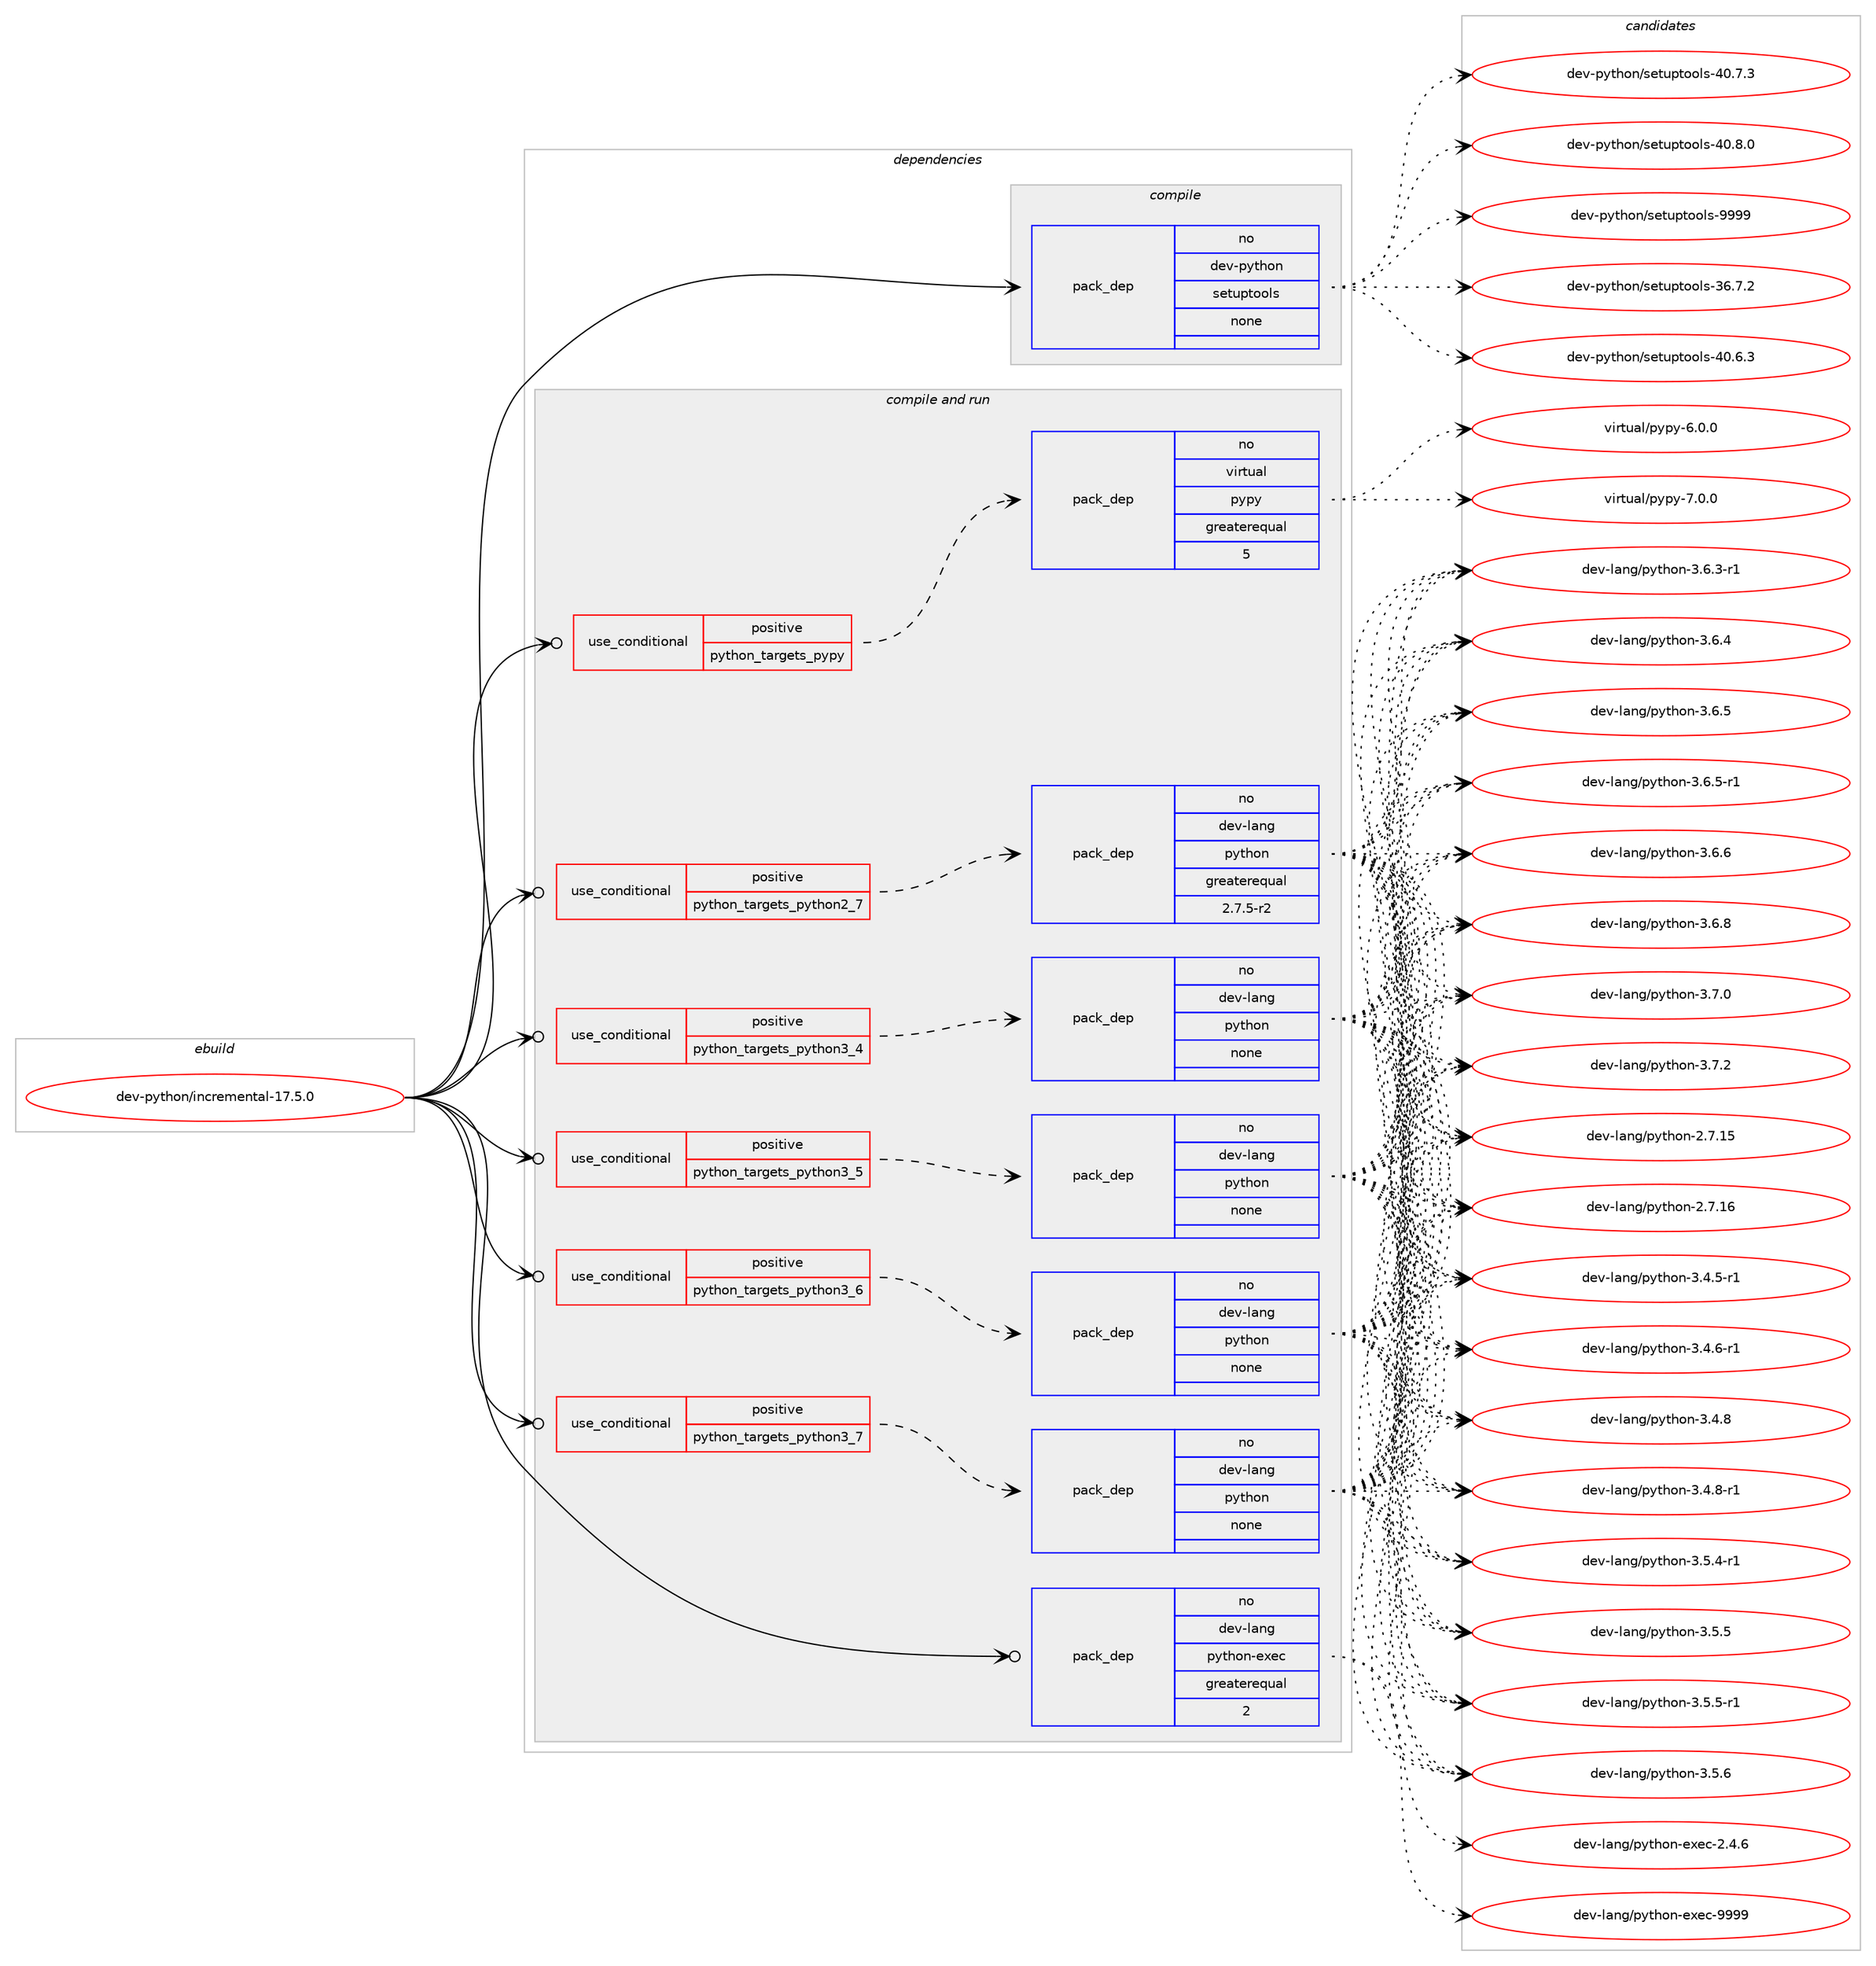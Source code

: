digraph prolog {

# *************
# Graph options
# *************

newrank=true;
concentrate=true;
compound=true;
graph [rankdir=LR,fontname=Helvetica,fontsize=10,ranksep=1.5];#, ranksep=2.5, nodesep=0.2];
edge  [arrowhead=vee];
node  [fontname=Helvetica,fontsize=10];

# **********
# The ebuild
# **********

subgraph cluster_leftcol {
color=gray;
rank=same;
label=<<i>ebuild</i>>;
id [label="dev-python/incremental-17.5.0", color=red, width=4, href="../dev-python/incremental-17.5.0.svg"];
}

# ****************
# The dependencies
# ****************

subgraph cluster_midcol {
color=gray;
label=<<i>dependencies</i>>;
subgraph cluster_compile {
fillcolor="#eeeeee";
style=filled;
label=<<i>compile</i>>;
subgraph pack1014725 {
dependency1413746 [label=<<TABLE BORDER="0" CELLBORDER="1" CELLSPACING="0" CELLPADDING="4" WIDTH="220"><TR><TD ROWSPAN="6" CELLPADDING="30">pack_dep</TD></TR><TR><TD WIDTH="110">no</TD></TR><TR><TD>dev-python</TD></TR><TR><TD>setuptools</TD></TR><TR><TD>none</TD></TR><TR><TD></TD></TR></TABLE>>, shape=none, color=blue];
}
id:e -> dependency1413746:w [weight=20,style="solid",arrowhead="vee"];
}
subgraph cluster_compileandrun {
fillcolor="#eeeeee";
style=filled;
label=<<i>compile and run</i>>;
subgraph cond375752 {
dependency1413747 [label=<<TABLE BORDER="0" CELLBORDER="1" CELLSPACING="0" CELLPADDING="4"><TR><TD ROWSPAN="3" CELLPADDING="10">use_conditional</TD></TR><TR><TD>positive</TD></TR><TR><TD>python_targets_pypy</TD></TR></TABLE>>, shape=none, color=red];
subgraph pack1014726 {
dependency1413748 [label=<<TABLE BORDER="0" CELLBORDER="1" CELLSPACING="0" CELLPADDING="4" WIDTH="220"><TR><TD ROWSPAN="6" CELLPADDING="30">pack_dep</TD></TR><TR><TD WIDTH="110">no</TD></TR><TR><TD>virtual</TD></TR><TR><TD>pypy</TD></TR><TR><TD>greaterequal</TD></TR><TR><TD>5</TD></TR></TABLE>>, shape=none, color=blue];
}
dependency1413747:e -> dependency1413748:w [weight=20,style="dashed",arrowhead="vee"];
}
id:e -> dependency1413747:w [weight=20,style="solid",arrowhead="odotvee"];
subgraph cond375753 {
dependency1413749 [label=<<TABLE BORDER="0" CELLBORDER="1" CELLSPACING="0" CELLPADDING="4"><TR><TD ROWSPAN="3" CELLPADDING="10">use_conditional</TD></TR><TR><TD>positive</TD></TR><TR><TD>python_targets_python2_7</TD></TR></TABLE>>, shape=none, color=red];
subgraph pack1014727 {
dependency1413750 [label=<<TABLE BORDER="0" CELLBORDER="1" CELLSPACING="0" CELLPADDING="4" WIDTH="220"><TR><TD ROWSPAN="6" CELLPADDING="30">pack_dep</TD></TR><TR><TD WIDTH="110">no</TD></TR><TR><TD>dev-lang</TD></TR><TR><TD>python</TD></TR><TR><TD>greaterequal</TD></TR><TR><TD>2.7.5-r2</TD></TR></TABLE>>, shape=none, color=blue];
}
dependency1413749:e -> dependency1413750:w [weight=20,style="dashed",arrowhead="vee"];
}
id:e -> dependency1413749:w [weight=20,style="solid",arrowhead="odotvee"];
subgraph cond375754 {
dependency1413751 [label=<<TABLE BORDER="0" CELLBORDER="1" CELLSPACING="0" CELLPADDING="4"><TR><TD ROWSPAN="3" CELLPADDING="10">use_conditional</TD></TR><TR><TD>positive</TD></TR><TR><TD>python_targets_python3_4</TD></TR></TABLE>>, shape=none, color=red];
subgraph pack1014728 {
dependency1413752 [label=<<TABLE BORDER="0" CELLBORDER="1" CELLSPACING="0" CELLPADDING="4" WIDTH="220"><TR><TD ROWSPAN="6" CELLPADDING="30">pack_dep</TD></TR><TR><TD WIDTH="110">no</TD></TR><TR><TD>dev-lang</TD></TR><TR><TD>python</TD></TR><TR><TD>none</TD></TR><TR><TD></TD></TR></TABLE>>, shape=none, color=blue];
}
dependency1413751:e -> dependency1413752:w [weight=20,style="dashed",arrowhead="vee"];
}
id:e -> dependency1413751:w [weight=20,style="solid",arrowhead="odotvee"];
subgraph cond375755 {
dependency1413753 [label=<<TABLE BORDER="0" CELLBORDER="1" CELLSPACING="0" CELLPADDING="4"><TR><TD ROWSPAN="3" CELLPADDING="10">use_conditional</TD></TR><TR><TD>positive</TD></TR><TR><TD>python_targets_python3_5</TD></TR></TABLE>>, shape=none, color=red];
subgraph pack1014729 {
dependency1413754 [label=<<TABLE BORDER="0" CELLBORDER="1" CELLSPACING="0" CELLPADDING="4" WIDTH="220"><TR><TD ROWSPAN="6" CELLPADDING="30">pack_dep</TD></TR><TR><TD WIDTH="110">no</TD></TR><TR><TD>dev-lang</TD></TR><TR><TD>python</TD></TR><TR><TD>none</TD></TR><TR><TD></TD></TR></TABLE>>, shape=none, color=blue];
}
dependency1413753:e -> dependency1413754:w [weight=20,style="dashed",arrowhead="vee"];
}
id:e -> dependency1413753:w [weight=20,style="solid",arrowhead="odotvee"];
subgraph cond375756 {
dependency1413755 [label=<<TABLE BORDER="0" CELLBORDER="1" CELLSPACING="0" CELLPADDING="4"><TR><TD ROWSPAN="3" CELLPADDING="10">use_conditional</TD></TR><TR><TD>positive</TD></TR><TR><TD>python_targets_python3_6</TD></TR></TABLE>>, shape=none, color=red];
subgraph pack1014730 {
dependency1413756 [label=<<TABLE BORDER="0" CELLBORDER="1" CELLSPACING="0" CELLPADDING="4" WIDTH="220"><TR><TD ROWSPAN="6" CELLPADDING="30">pack_dep</TD></TR><TR><TD WIDTH="110">no</TD></TR><TR><TD>dev-lang</TD></TR><TR><TD>python</TD></TR><TR><TD>none</TD></TR><TR><TD></TD></TR></TABLE>>, shape=none, color=blue];
}
dependency1413755:e -> dependency1413756:w [weight=20,style="dashed",arrowhead="vee"];
}
id:e -> dependency1413755:w [weight=20,style="solid",arrowhead="odotvee"];
subgraph cond375757 {
dependency1413757 [label=<<TABLE BORDER="0" CELLBORDER="1" CELLSPACING="0" CELLPADDING="4"><TR><TD ROWSPAN="3" CELLPADDING="10">use_conditional</TD></TR><TR><TD>positive</TD></TR><TR><TD>python_targets_python3_7</TD></TR></TABLE>>, shape=none, color=red];
subgraph pack1014731 {
dependency1413758 [label=<<TABLE BORDER="0" CELLBORDER="1" CELLSPACING="0" CELLPADDING="4" WIDTH="220"><TR><TD ROWSPAN="6" CELLPADDING="30">pack_dep</TD></TR><TR><TD WIDTH="110">no</TD></TR><TR><TD>dev-lang</TD></TR><TR><TD>python</TD></TR><TR><TD>none</TD></TR><TR><TD></TD></TR></TABLE>>, shape=none, color=blue];
}
dependency1413757:e -> dependency1413758:w [weight=20,style="dashed",arrowhead="vee"];
}
id:e -> dependency1413757:w [weight=20,style="solid",arrowhead="odotvee"];
subgraph pack1014732 {
dependency1413759 [label=<<TABLE BORDER="0" CELLBORDER="1" CELLSPACING="0" CELLPADDING="4" WIDTH="220"><TR><TD ROWSPAN="6" CELLPADDING="30">pack_dep</TD></TR><TR><TD WIDTH="110">no</TD></TR><TR><TD>dev-lang</TD></TR><TR><TD>python-exec</TD></TR><TR><TD>greaterequal</TD></TR><TR><TD>2</TD></TR></TABLE>>, shape=none, color=blue];
}
id:e -> dependency1413759:w [weight=20,style="solid",arrowhead="odotvee"];
}
subgraph cluster_run {
fillcolor="#eeeeee";
style=filled;
label=<<i>run</i>>;
}
}

# **************
# The candidates
# **************

subgraph cluster_choices {
rank=same;
color=gray;
label=<<i>candidates</i>>;

subgraph choice1014725 {
color=black;
nodesep=1;
choice100101118451121211161041111104711510111611711211611111110811545515446554650 [label="dev-python/setuptools-36.7.2", color=red, width=4,href="../dev-python/setuptools-36.7.2.svg"];
choice100101118451121211161041111104711510111611711211611111110811545524846544651 [label="dev-python/setuptools-40.6.3", color=red, width=4,href="../dev-python/setuptools-40.6.3.svg"];
choice100101118451121211161041111104711510111611711211611111110811545524846554651 [label="dev-python/setuptools-40.7.3", color=red, width=4,href="../dev-python/setuptools-40.7.3.svg"];
choice100101118451121211161041111104711510111611711211611111110811545524846564648 [label="dev-python/setuptools-40.8.0", color=red, width=4,href="../dev-python/setuptools-40.8.0.svg"];
choice10010111845112121116104111110471151011161171121161111111081154557575757 [label="dev-python/setuptools-9999", color=red, width=4,href="../dev-python/setuptools-9999.svg"];
dependency1413746:e -> choice100101118451121211161041111104711510111611711211611111110811545515446554650:w [style=dotted,weight="100"];
dependency1413746:e -> choice100101118451121211161041111104711510111611711211611111110811545524846544651:w [style=dotted,weight="100"];
dependency1413746:e -> choice100101118451121211161041111104711510111611711211611111110811545524846554651:w [style=dotted,weight="100"];
dependency1413746:e -> choice100101118451121211161041111104711510111611711211611111110811545524846564648:w [style=dotted,weight="100"];
dependency1413746:e -> choice10010111845112121116104111110471151011161171121161111111081154557575757:w [style=dotted,weight="100"];
}
subgraph choice1014726 {
color=black;
nodesep=1;
choice1181051141161179710847112121112121455446484648 [label="virtual/pypy-6.0.0", color=red, width=4,href="../virtual/pypy-6.0.0.svg"];
choice1181051141161179710847112121112121455546484648 [label="virtual/pypy-7.0.0", color=red, width=4,href="../virtual/pypy-7.0.0.svg"];
dependency1413748:e -> choice1181051141161179710847112121112121455446484648:w [style=dotted,weight="100"];
dependency1413748:e -> choice1181051141161179710847112121112121455546484648:w [style=dotted,weight="100"];
}
subgraph choice1014727 {
color=black;
nodesep=1;
choice10010111845108971101034711212111610411111045504655464953 [label="dev-lang/python-2.7.15", color=red, width=4,href="../dev-lang/python-2.7.15.svg"];
choice10010111845108971101034711212111610411111045504655464954 [label="dev-lang/python-2.7.16", color=red, width=4,href="../dev-lang/python-2.7.16.svg"];
choice1001011184510897110103471121211161041111104551465246534511449 [label="dev-lang/python-3.4.5-r1", color=red, width=4,href="../dev-lang/python-3.4.5-r1.svg"];
choice1001011184510897110103471121211161041111104551465246544511449 [label="dev-lang/python-3.4.6-r1", color=red, width=4,href="../dev-lang/python-3.4.6-r1.svg"];
choice100101118451089711010347112121116104111110455146524656 [label="dev-lang/python-3.4.8", color=red, width=4,href="../dev-lang/python-3.4.8.svg"];
choice1001011184510897110103471121211161041111104551465246564511449 [label="dev-lang/python-3.4.8-r1", color=red, width=4,href="../dev-lang/python-3.4.8-r1.svg"];
choice1001011184510897110103471121211161041111104551465346524511449 [label="dev-lang/python-3.5.4-r1", color=red, width=4,href="../dev-lang/python-3.5.4-r1.svg"];
choice100101118451089711010347112121116104111110455146534653 [label="dev-lang/python-3.5.5", color=red, width=4,href="../dev-lang/python-3.5.5.svg"];
choice1001011184510897110103471121211161041111104551465346534511449 [label="dev-lang/python-3.5.5-r1", color=red, width=4,href="../dev-lang/python-3.5.5-r1.svg"];
choice100101118451089711010347112121116104111110455146534654 [label="dev-lang/python-3.5.6", color=red, width=4,href="../dev-lang/python-3.5.6.svg"];
choice1001011184510897110103471121211161041111104551465446514511449 [label="dev-lang/python-3.6.3-r1", color=red, width=4,href="../dev-lang/python-3.6.3-r1.svg"];
choice100101118451089711010347112121116104111110455146544652 [label="dev-lang/python-3.6.4", color=red, width=4,href="../dev-lang/python-3.6.4.svg"];
choice100101118451089711010347112121116104111110455146544653 [label="dev-lang/python-3.6.5", color=red, width=4,href="../dev-lang/python-3.6.5.svg"];
choice1001011184510897110103471121211161041111104551465446534511449 [label="dev-lang/python-3.6.5-r1", color=red, width=4,href="../dev-lang/python-3.6.5-r1.svg"];
choice100101118451089711010347112121116104111110455146544654 [label="dev-lang/python-3.6.6", color=red, width=4,href="../dev-lang/python-3.6.6.svg"];
choice100101118451089711010347112121116104111110455146544656 [label="dev-lang/python-3.6.8", color=red, width=4,href="../dev-lang/python-3.6.8.svg"];
choice100101118451089711010347112121116104111110455146554648 [label="dev-lang/python-3.7.0", color=red, width=4,href="../dev-lang/python-3.7.0.svg"];
choice100101118451089711010347112121116104111110455146554650 [label="dev-lang/python-3.7.2", color=red, width=4,href="../dev-lang/python-3.7.2.svg"];
dependency1413750:e -> choice10010111845108971101034711212111610411111045504655464953:w [style=dotted,weight="100"];
dependency1413750:e -> choice10010111845108971101034711212111610411111045504655464954:w [style=dotted,weight="100"];
dependency1413750:e -> choice1001011184510897110103471121211161041111104551465246534511449:w [style=dotted,weight="100"];
dependency1413750:e -> choice1001011184510897110103471121211161041111104551465246544511449:w [style=dotted,weight="100"];
dependency1413750:e -> choice100101118451089711010347112121116104111110455146524656:w [style=dotted,weight="100"];
dependency1413750:e -> choice1001011184510897110103471121211161041111104551465246564511449:w [style=dotted,weight="100"];
dependency1413750:e -> choice1001011184510897110103471121211161041111104551465346524511449:w [style=dotted,weight="100"];
dependency1413750:e -> choice100101118451089711010347112121116104111110455146534653:w [style=dotted,weight="100"];
dependency1413750:e -> choice1001011184510897110103471121211161041111104551465346534511449:w [style=dotted,weight="100"];
dependency1413750:e -> choice100101118451089711010347112121116104111110455146534654:w [style=dotted,weight="100"];
dependency1413750:e -> choice1001011184510897110103471121211161041111104551465446514511449:w [style=dotted,weight="100"];
dependency1413750:e -> choice100101118451089711010347112121116104111110455146544652:w [style=dotted,weight="100"];
dependency1413750:e -> choice100101118451089711010347112121116104111110455146544653:w [style=dotted,weight="100"];
dependency1413750:e -> choice1001011184510897110103471121211161041111104551465446534511449:w [style=dotted,weight="100"];
dependency1413750:e -> choice100101118451089711010347112121116104111110455146544654:w [style=dotted,weight="100"];
dependency1413750:e -> choice100101118451089711010347112121116104111110455146544656:w [style=dotted,weight="100"];
dependency1413750:e -> choice100101118451089711010347112121116104111110455146554648:w [style=dotted,weight="100"];
dependency1413750:e -> choice100101118451089711010347112121116104111110455146554650:w [style=dotted,weight="100"];
}
subgraph choice1014728 {
color=black;
nodesep=1;
choice10010111845108971101034711212111610411111045504655464953 [label="dev-lang/python-2.7.15", color=red, width=4,href="../dev-lang/python-2.7.15.svg"];
choice10010111845108971101034711212111610411111045504655464954 [label="dev-lang/python-2.7.16", color=red, width=4,href="../dev-lang/python-2.7.16.svg"];
choice1001011184510897110103471121211161041111104551465246534511449 [label="dev-lang/python-3.4.5-r1", color=red, width=4,href="../dev-lang/python-3.4.5-r1.svg"];
choice1001011184510897110103471121211161041111104551465246544511449 [label="dev-lang/python-3.4.6-r1", color=red, width=4,href="../dev-lang/python-3.4.6-r1.svg"];
choice100101118451089711010347112121116104111110455146524656 [label="dev-lang/python-3.4.8", color=red, width=4,href="../dev-lang/python-3.4.8.svg"];
choice1001011184510897110103471121211161041111104551465246564511449 [label="dev-lang/python-3.4.8-r1", color=red, width=4,href="../dev-lang/python-3.4.8-r1.svg"];
choice1001011184510897110103471121211161041111104551465346524511449 [label="dev-lang/python-3.5.4-r1", color=red, width=4,href="../dev-lang/python-3.5.4-r1.svg"];
choice100101118451089711010347112121116104111110455146534653 [label="dev-lang/python-3.5.5", color=red, width=4,href="../dev-lang/python-3.5.5.svg"];
choice1001011184510897110103471121211161041111104551465346534511449 [label="dev-lang/python-3.5.5-r1", color=red, width=4,href="../dev-lang/python-3.5.5-r1.svg"];
choice100101118451089711010347112121116104111110455146534654 [label="dev-lang/python-3.5.6", color=red, width=4,href="../dev-lang/python-3.5.6.svg"];
choice1001011184510897110103471121211161041111104551465446514511449 [label="dev-lang/python-3.6.3-r1", color=red, width=4,href="../dev-lang/python-3.6.3-r1.svg"];
choice100101118451089711010347112121116104111110455146544652 [label="dev-lang/python-3.6.4", color=red, width=4,href="../dev-lang/python-3.6.4.svg"];
choice100101118451089711010347112121116104111110455146544653 [label="dev-lang/python-3.6.5", color=red, width=4,href="../dev-lang/python-3.6.5.svg"];
choice1001011184510897110103471121211161041111104551465446534511449 [label="dev-lang/python-3.6.5-r1", color=red, width=4,href="../dev-lang/python-3.6.5-r1.svg"];
choice100101118451089711010347112121116104111110455146544654 [label="dev-lang/python-3.6.6", color=red, width=4,href="../dev-lang/python-3.6.6.svg"];
choice100101118451089711010347112121116104111110455146544656 [label="dev-lang/python-3.6.8", color=red, width=4,href="../dev-lang/python-3.6.8.svg"];
choice100101118451089711010347112121116104111110455146554648 [label="dev-lang/python-3.7.0", color=red, width=4,href="../dev-lang/python-3.7.0.svg"];
choice100101118451089711010347112121116104111110455146554650 [label="dev-lang/python-3.7.2", color=red, width=4,href="../dev-lang/python-3.7.2.svg"];
dependency1413752:e -> choice10010111845108971101034711212111610411111045504655464953:w [style=dotted,weight="100"];
dependency1413752:e -> choice10010111845108971101034711212111610411111045504655464954:w [style=dotted,weight="100"];
dependency1413752:e -> choice1001011184510897110103471121211161041111104551465246534511449:w [style=dotted,weight="100"];
dependency1413752:e -> choice1001011184510897110103471121211161041111104551465246544511449:w [style=dotted,weight="100"];
dependency1413752:e -> choice100101118451089711010347112121116104111110455146524656:w [style=dotted,weight="100"];
dependency1413752:e -> choice1001011184510897110103471121211161041111104551465246564511449:w [style=dotted,weight="100"];
dependency1413752:e -> choice1001011184510897110103471121211161041111104551465346524511449:w [style=dotted,weight="100"];
dependency1413752:e -> choice100101118451089711010347112121116104111110455146534653:w [style=dotted,weight="100"];
dependency1413752:e -> choice1001011184510897110103471121211161041111104551465346534511449:w [style=dotted,weight="100"];
dependency1413752:e -> choice100101118451089711010347112121116104111110455146534654:w [style=dotted,weight="100"];
dependency1413752:e -> choice1001011184510897110103471121211161041111104551465446514511449:w [style=dotted,weight="100"];
dependency1413752:e -> choice100101118451089711010347112121116104111110455146544652:w [style=dotted,weight="100"];
dependency1413752:e -> choice100101118451089711010347112121116104111110455146544653:w [style=dotted,weight="100"];
dependency1413752:e -> choice1001011184510897110103471121211161041111104551465446534511449:w [style=dotted,weight="100"];
dependency1413752:e -> choice100101118451089711010347112121116104111110455146544654:w [style=dotted,weight="100"];
dependency1413752:e -> choice100101118451089711010347112121116104111110455146544656:w [style=dotted,weight="100"];
dependency1413752:e -> choice100101118451089711010347112121116104111110455146554648:w [style=dotted,weight="100"];
dependency1413752:e -> choice100101118451089711010347112121116104111110455146554650:w [style=dotted,weight="100"];
}
subgraph choice1014729 {
color=black;
nodesep=1;
choice10010111845108971101034711212111610411111045504655464953 [label="dev-lang/python-2.7.15", color=red, width=4,href="../dev-lang/python-2.7.15.svg"];
choice10010111845108971101034711212111610411111045504655464954 [label="dev-lang/python-2.7.16", color=red, width=4,href="../dev-lang/python-2.7.16.svg"];
choice1001011184510897110103471121211161041111104551465246534511449 [label="dev-lang/python-3.4.5-r1", color=red, width=4,href="../dev-lang/python-3.4.5-r1.svg"];
choice1001011184510897110103471121211161041111104551465246544511449 [label="dev-lang/python-3.4.6-r1", color=red, width=4,href="../dev-lang/python-3.4.6-r1.svg"];
choice100101118451089711010347112121116104111110455146524656 [label="dev-lang/python-3.4.8", color=red, width=4,href="../dev-lang/python-3.4.8.svg"];
choice1001011184510897110103471121211161041111104551465246564511449 [label="dev-lang/python-3.4.8-r1", color=red, width=4,href="../dev-lang/python-3.4.8-r1.svg"];
choice1001011184510897110103471121211161041111104551465346524511449 [label="dev-lang/python-3.5.4-r1", color=red, width=4,href="../dev-lang/python-3.5.4-r1.svg"];
choice100101118451089711010347112121116104111110455146534653 [label="dev-lang/python-3.5.5", color=red, width=4,href="../dev-lang/python-3.5.5.svg"];
choice1001011184510897110103471121211161041111104551465346534511449 [label="dev-lang/python-3.5.5-r1", color=red, width=4,href="../dev-lang/python-3.5.5-r1.svg"];
choice100101118451089711010347112121116104111110455146534654 [label="dev-lang/python-3.5.6", color=red, width=4,href="../dev-lang/python-3.5.6.svg"];
choice1001011184510897110103471121211161041111104551465446514511449 [label="dev-lang/python-3.6.3-r1", color=red, width=4,href="../dev-lang/python-3.6.3-r1.svg"];
choice100101118451089711010347112121116104111110455146544652 [label="dev-lang/python-3.6.4", color=red, width=4,href="../dev-lang/python-3.6.4.svg"];
choice100101118451089711010347112121116104111110455146544653 [label="dev-lang/python-3.6.5", color=red, width=4,href="../dev-lang/python-3.6.5.svg"];
choice1001011184510897110103471121211161041111104551465446534511449 [label="dev-lang/python-3.6.5-r1", color=red, width=4,href="../dev-lang/python-3.6.5-r1.svg"];
choice100101118451089711010347112121116104111110455146544654 [label="dev-lang/python-3.6.6", color=red, width=4,href="../dev-lang/python-3.6.6.svg"];
choice100101118451089711010347112121116104111110455146544656 [label="dev-lang/python-3.6.8", color=red, width=4,href="../dev-lang/python-3.6.8.svg"];
choice100101118451089711010347112121116104111110455146554648 [label="dev-lang/python-3.7.0", color=red, width=4,href="../dev-lang/python-3.7.0.svg"];
choice100101118451089711010347112121116104111110455146554650 [label="dev-lang/python-3.7.2", color=red, width=4,href="../dev-lang/python-3.7.2.svg"];
dependency1413754:e -> choice10010111845108971101034711212111610411111045504655464953:w [style=dotted,weight="100"];
dependency1413754:e -> choice10010111845108971101034711212111610411111045504655464954:w [style=dotted,weight="100"];
dependency1413754:e -> choice1001011184510897110103471121211161041111104551465246534511449:w [style=dotted,weight="100"];
dependency1413754:e -> choice1001011184510897110103471121211161041111104551465246544511449:w [style=dotted,weight="100"];
dependency1413754:e -> choice100101118451089711010347112121116104111110455146524656:w [style=dotted,weight="100"];
dependency1413754:e -> choice1001011184510897110103471121211161041111104551465246564511449:w [style=dotted,weight="100"];
dependency1413754:e -> choice1001011184510897110103471121211161041111104551465346524511449:w [style=dotted,weight="100"];
dependency1413754:e -> choice100101118451089711010347112121116104111110455146534653:w [style=dotted,weight="100"];
dependency1413754:e -> choice1001011184510897110103471121211161041111104551465346534511449:w [style=dotted,weight="100"];
dependency1413754:e -> choice100101118451089711010347112121116104111110455146534654:w [style=dotted,weight="100"];
dependency1413754:e -> choice1001011184510897110103471121211161041111104551465446514511449:w [style=dotted,weight="100"];
dependency1413754:e -> choice100101118451089711010347112121116104111110455146544652:w [style=dotted,weight="100"];
dependency1413754:e -> choice100101118451089711010347112121116104111110455146544653:w [style=dotted,weight="100"];
dependency1413754:e -> choice1001011184510897110103471121211161041111104551465446534511449:w [style=dotted,weight="100"];
dependency1413754:e -> choice100101118451089711010347112121116104111110455146544654:w [style=dotted,weight="100"];
dependency1413754:e -> choice100101118451089711010347112121116104111110455146544656:w [style=dotted,weight="100"];
dependency1413754:e -> choice100101118451089711010347112121116104111110455146554648:w [style=dotted,weight="100"];
dependency1413754:e -> choice100101118451089711010347112121116104111110455146554650:w [style=dotted,weight="100"];
}
subgraph choice1014730 {
color=black;
nodesep=1;
choice10010111845108971101034711212111610411111045504655464953 [label="dev-lang/python-2.7.15", color=red, width=4,href="../dev-lang/python-2.7.15.svg"];
choice10010111845108971101034711212111610411111045504655464954 [label="dev-lang/python-2.7.16", color=red, width=4,href="../dev-lang/python-2.7.16.svg"];
choice1001011184510897110103471121211161041111104551465246534511449 [label="dev-lang/python-3.4.5-r1", color=red, width=4,href="../dev-lang/python-3.4.5-r1.svg"];
choice1001011184510897110103471121211161041111104551465246544511449 [label="dev-lang/python-3.4.6-r1", color=red, width=4,href="../dev-lang/python-3.4.6-r1.svg"];
choice100101118451089711010347112121116104111110455146524656 [label="dev-lang/python-3.4.8", color=red, width=4,href="../dev-lang/python-3.4.8.svg"];
choice1001011184510897110103471121211161041111104551465246564511449 [label="dev-lang/python-3.4.8-r1", color=red, width=4,href="../dev-lang/python-3.4.8-r1.svg"];
choice1001011184510897110103471121211161041111104551465346524511449 [label="dev-lang/python-3.5.4-r1", color=red, width=4,href="../dev-lang/python-3.5.4-r1.svg"];
choice100101118451089711010347112121116104111110455146534653 [label="dev-lang/python-3.5.5", color=red, width=4,href="../dev-lang/python-3.5.5.svg"];
choice1001011184510897110103471121211161041111104551465346534511449 [label="dev-lang/python-3.5.5-r1", color=red, width=4,href="../dev-lang/python-3.5.5-r1.svg"];
choice100101118451089711010347112121116104111110455146534654 [label="dev-lang/python-3.5.6", color=red, width=4,href="../dev-lang/python-3.5.6.svg"];
choice1001011184510897110103471121211161041111104551465446514511449 [label="dev-lang/python-3.6.3-r1", color=red, width=4,href="../dev-lang/python-3.6.3-r1.svg"];
choice100101118451089711010347112121116104111110455146544652 [label="dev-lang/python-3.6.4", color=red, width=4,href="../dev-lang/python-3.6.4.svg"];
choice100101118451089711010347112121116104111110455146544653 [label="dev-lang/python-3.6.5", color=red, width=4,href="../dev-lang/python-3.6.5.svg"];
choice1001011184510897110103471121211161041111104551465446534511449 [label="dev-lang/python-3.6.5-r1", color=red, width=4,href="../dev-lang/python-3.6.5-r1.svg"];
choice100101118451089711010347112121116104111110455146544654 [label="dev-lang/python-3.6.6", color=red, width=4,href="../dev-lang/python-3.6.6.svg"];
choice100101118451089711010347112121116104111110455146544656 [label="dev-lang/python-3.6.8", color=red, width=4,href="../dev-lang/python-3.6.8.svg"];
choice100101118451089711010347112121116104111110455146554648 [label="dev-lang/python-3.7.0", color=red, width=4,href="../dev-lang/python-3.7.0.svg"];
choice100101118451089711010347112121116104111110455146554650 [label="dev-lang/python-3.7.2", color=red, width=4,href="../dev-lang/python-3.7.2.svg"];
dependency1413756:e -> choice10010111845108971101034711212111610411111045504655464953:w [style=dotted,weight="100"];
dependency1413756:e -> choice10010111845108971101034711212111610411111045504655464954:w [style=dotted,weight="100"];
dependency1413756:e -> choice1001011184510897110103471121211161041111104551465246534511449:w [style=dotted,weight="100"];
dependency1413756:e -> choice1001011184510897110103471121211161041111104551465246544511449:w [style=dotted,weight="100"];
dependency1413756:e -> choice100101118451089711010347112121116104111110455146524656:w [style=dotted,weight="100"];
dependency1413756:e -> choice1001011184510897110103471121211161041111104551465246564511449:w [style=dotted,weight="100"];
dependency1413756:e -> choice1001011184510897110103471121211161041111104551465346524511449:w [style=dotted,weight="100"];
dependency1413756:e -> choice100101118451089711010347112121116104111110455146534653:w [style=dotted,weight="100"];
dependency1413756:e -> choice1001011184510897110103471121211161041111104551465346534511449:w [style=dotted,weight="100"];
dependency1413756:e -> choice100101118451089711010347112121116104111110455146534654:w [style=dotted,weight="100"];
dependency1413756:e -> choice1001011184510897110103471121211161041111104551465446514511449:w [style=dotted,weight="100"];
dependency1413756:e -> choice100101118451089711010347112121116104111110455146544652:w [style=dotted,weight="100"];
dependency1413756:e -> choice100101118451089711010347112121116104111110455146544653:w [style=dotted,weight="100"];
dependency1413756:e -> choice1001011184510897110103471121211161041111104551465446534511449:w [style=dotted,weight="100"];
dependency1413756:e -> choice100101118451089711010347112121116104111110455146544654:w [style=dotted,weight="100"];
dependency1413756:e -> choice100101118451089711010347112121116104111110455146544656:w [style=dotted,weight="100"];
dependency1413756:e -> choice100101118451089711010347112121116104111110455146554648:w [style=dotted,weight="100"];
dependency1413756:e -> choice100101118451089711010347112121116104111110455146554650:w [style=dotted,weight="100"];
}
subgraph choice1014731 {
color=black;
nodesep=1;
choice10010111845108971101034711212111610411111045504655464953 [label="dev-lang/python-2.7.15", color=red, width=4,href="../dev-lang/python-2.7.15.svg"];
choice10010111845108971101034711212111610411111045504655464954 [label="dev-lang/python-2.7.16", color=red, width=4,href="../dev-lang/python-2.7.16.svg"];
choice1001011184510897110103471121211161041111104551465246534511449 [label="dev-lang/python-3.4.5-r1", color=red, width=4,href="../dev-lang/python-3.4.5-r1.svg"];
choice1001011184510897110103471121211161041111104551465246544511449 [label="dev-lang/python-3.4.6-r1", color=red, width=4,href="../dev-lang/python-3.4.6-r1.svg"];
choice100101118451089711010347112121116104111110455146524656 [label="dev-lang/python-3.4.8", color=red, width=4,href="../dev-lang/python-3.4.8.svg"];
choice1001011184510897110103471121211161041111104551465246564511449 [label="dev-lang/python-3.4.8-r1", color=red, width=4,href="../dev-lang/python-3.4.8-r1.svg"];
choice1001011184510897110103471121211161041111104551465346524511449 [label="dev-lang/python-3.5.4-r1", color=red, width=4,href="../dev-lang/python-3.5.4-r1.svg"];
choice100101118451089711010347112121116104111110455146534653 [label="dev-lang/python-3.5.5", color=red, width=4,href="../dev-lang/python-3.5.5.svg"];
choice1001011184510897110103471121211161041111104551465346534511449 [label="dev-lang/python-3.5.5-r1", color=red, width=4,href="../dev-lang/python-3.5.5-r1.svg"];
choice100101118451089711010347112121116104111110455146534654 [label="dev-lang/python-3.5.6", color=red, width=4,href="../dev-lang/python-3.5.6.svg"];
choice1001011184510897110103471121211161041111104551465446514511449 [label="dev-lang/python-3.6.3-r1", color=red, width=4,href="../dev-lang/python-3.6.3-r1.svg"];
choice100101118451089711010347112121116104111110455146544652 [label="dev-lang/python-3.6.4", color=red, width=4,href="../dev-lang/python-3.6.4.svg"];
choice100101118451089711010347112121116104111110455146544653 [label="dev-lang/python-3.6.5", color=red, width=4,href="../dev-lang/python-3.6.5.svg"];
choice1001011184510897110103471121211161041111104551465446534511449 [label="dev-lang/python-3.6.5-r1", color=red, width=4,href="../dev-lang/python-3.6.5-r1.svg"];
choice100101118451089711010347112121116104111110455146544654 [label="dev-lang/python-3.6.6", color=red, width=4,href="../dev-lang/python-3.6.6.svg"];
choice100101118451089711010347112121116104111110455146544656 [label="dev-lang/python-3.6.8", color=red, width=4,href="../dev-lang/python-3.6.8.svg"];
choice100101118451089711010347112121116104111110455146554648 [label="dev-lang/python-3.7.0", color=red, width=4,href="../dev-lang/python-3.7.0.svg"];
choice100101118451089711010347112121116104111110455146554650 [label="dev-lang/python-3.7.2", color=red, width=4,href="../dev-lang/python-3.7.2.svg"];
dependency1413758:e -> choice10010111845108971101034711212111610411111045504655464953:w [style=dotted,weight="100"];
dependency1413758:e -> choice10010111845108971101034711212111610411111045504655464954:w [style=dotted,weight="100"];
dependency1413758:e -> choice1001011184510897110103471121211161041111104551465246534511449:w [style=dotted,weight="100"];
dependency1413758:e -> choice1001011184510897110103471121211161041111104551465246544511449:w [style=dotted,weight="100"];
dependency1413758:e -> choice100101118451089711010347112121116104111110455146524656:w [style=dotted,weight="100"];
dependency1413758:e -> choice1001011184510897110103471121211161041111104551465246564511449:w [style=dotted,weight="100"];
dependency1413758:e -> choice1001011184510897110103471121211161041111104551465346524511449:w [style=dotted,weight="100"];
dependency1413758:e -> choice100101118451089711010347112121116104111110455146534653:w [style=dotted,weight="100"];
dependency1413758:e -> choice1001011184510897110103471121211161041111104551465346534511449:w [style=dotted,weight="100"];
dependency1413758:e -> choice100101118451089711010347112121116104111110455146534654:w [style=dotted,weight="100"];
dependency1413758:e -> choice1001011184510897110103471121211161041111104551465446514511449:w [style=dotted,weight="100"];
dependency1413758:e -> choice100101118451089711010347112121116104111110455146544652:w [style=dotted,weight="100"];
dependency1413758:e -> choice100101118451089711010347112121116104111110455146544653:w [style=dotted,weight="100"];
dependency1413758:e -> choice1001011184510897110103471121211161041111104551465446534511449:w [style=dotted,weight="100"];
dependency1413758:e -> choice100101118451089711010347112121116104111110455146544654:w [style=dotted,weight="100"];
dependency1413758:e -> choice100101118451089711010347112121116104111110455146544656:w [style=dotted,weight="100"];
dependency1413758:e -> choice100101118451089711010347112121116104111110455146554648:w [style=dotted,weight="100"];
dependency1413758:e -> choice100101118451089711010347112121116104111110455146554650:w [style=dotted,weight="100"];
}
subgraph choice1014732 {
color=black;
nodesep=1;
choice1001011184510897110103471121211161041111104510112010199455046524654 [label="dev-lang/python-exec-2.4.6", color=red, width=4,href="../dev-lang/python-exec-2.4.6.svg"];
choice10010111845108971101034711212111610411111045101120101994557575757 [label="dev-lang/python-exec-9999", color=red, width=4,href="../dev-lang/python-exec-9999.svg"];
dependency1413759:e -> choice1001011184510897110103471121211161041111104510112010199455046524654:w [style=dotted,weight="100"];
dependency1413759:e -> choice10010111845108971101034711212111610411111045101120101994557575757:w [style=dotted,weight="100"];
}
}

}

